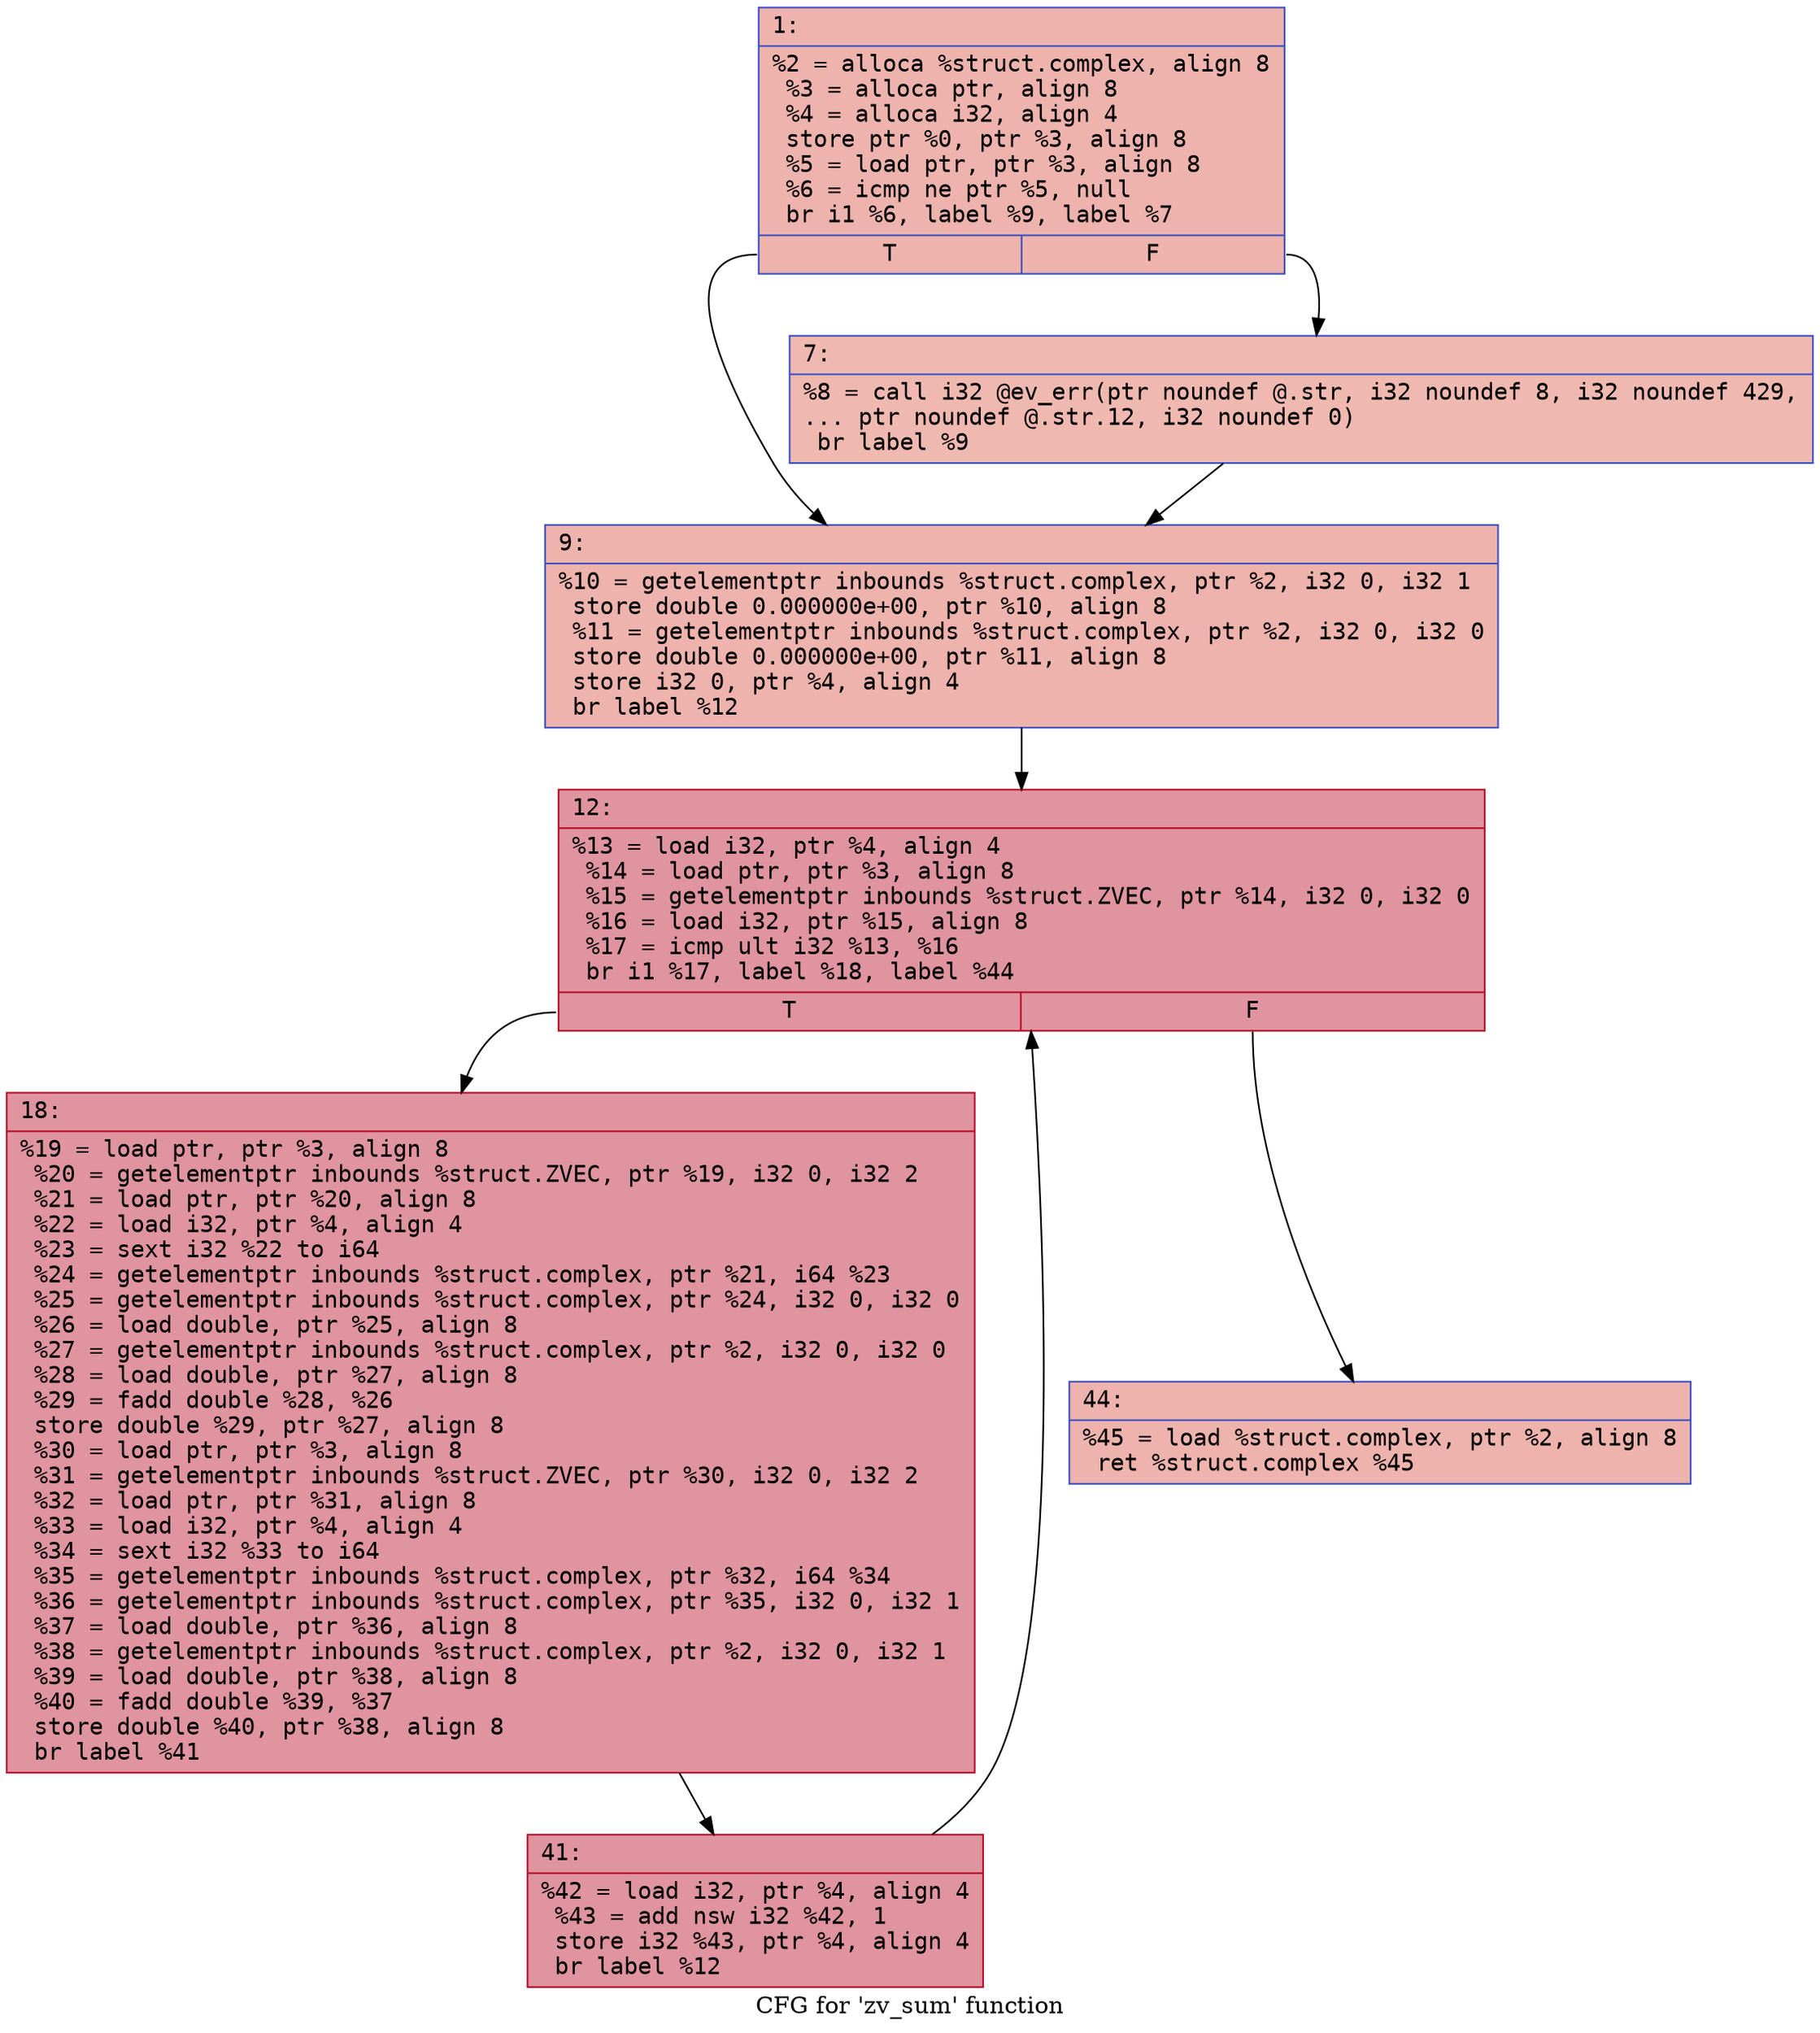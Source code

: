 digraph "CFG for 'zv_sum' function" {
	label="CFG for 'zv_sum' function";

	Node0x600000d8fcf0 [shape=record,color="#3d50c3ff", style=filled, fillcolor="#d6524470" fontname="Courier",label="{1:\l|  %2 = alloca %struct.complex, align 8\l  %3 = alloca ptr, align 8\l  %4 = alloca i32, align 4\l  store ptr %0, ptr %3, align 8\l  %5 = load ptr, ptr %3, align 8\l  %6 = icmp ne ptr %5, null\l  br i1 %6, label %9, label %7\l|{<s0>T|<s1>F}}"];
	Node0x600000d8fcf0:s0 -> Node0x600000d8fd90[tooltip="1 -> 9\nProbability 62.50%" ];
	Node0x600000d8fcf0:s1 -> Node0x600000d8fd40[tooltip="1 -> 7\nProbability 37.50%" ];
	Node0x600000d8fd40 [shape=record,color="#3d50c3ff", style=filled, fillcolor="#de614d70" fontname="Courier",label="{7:\l|  %8 = call i32 @ev_err(ptr noundef @.str, i32 noundef 8, i32 noundef 429,\l... ptr noundef @.str.12, i32 noundef 0)\l  br label %9\l}"];
	Node0x600000d8fd40 -> Node0x600000d8fd90[tooltip="7 -> 9\nProbability 100.00%" ];
	Node0x600000d8fd90 [shape=record,color="#3d50c3ff", style=filled, fillcolor="#d6524470" fontname="Courier",label="{9:\l|  %10 = getelementptr inbounds %struct.complex, ptr %2, i32 0, i32 1\l  store double 0.000000e+00, ptr %10, align 8\l  %11 = getelementptr inbounds %struct.complex, ptr %2, i32 0, i32 0\l  store double 0.000000e+00, ptr %11, align 8\l  store i32 0, ptr %4, align 4\l  br label %12\l}"];
	Node0x600000d8fd90 -> Node0x600000d8fde0[tooltip="9 -> 12\nProbability 100.00%" ];
	Node0x600000d8fde0 [shape=record,color="#b70d28ff", style=filled, fillcolor="#b70d2870" fontname="Courier",label="{12:\l|  %13 = load i32, ptr %4, align 4\l  %14 = load ptr, ptr %3, align 8\l  %15 = getelementptr inbounds %struct.ZVEC, ptr %14, i32 0, i32 0\l  %16 = load i32, ptr %15, align 8\l  %17 = icmp ult i32 %13, %16\l  br i1 %17, label %18, label %44\l|{<s0>T|<s1>F}}"];
	Node0x600000d8fde0:s0 -> Node0x600000d8fe30[tooltip="12 -> 18\nProbability 96.88%" ];
	Node0x600000d8fde0:s1 -> Node0x600000d8fed0[tooltip="12 -> 44\nProbability 3.12%" ];
	Node0x600000d8fe30 [shape=record,color="#b70d28ff", style=filled, fillcolor="#b70d2870" fontname="Courier",label="{18:\l|  %19 = load ptr, ptr %3, align 8\l  %20 = getelementptr inbounds %struct.ZVEC, ptr %19, i32 0, i32 2\l  %21 = load ptr, ptr %20, align 8\l  %22 = load i32, ptr %4, align 4\l  %23 = sext i32 %22 to i64\l  %24 = getelementptr inbounds %struct.complex, ptr %21, i64 %23\l  %25 = getelementptr inbounds %struct.complex, ptr %24, i32 0, i32 0\l  %26 = load double, ptr %25, align 8\l  %27 = getelementptr inbounds %struct.complex, ptr %2, i32 0, i32 0\l  %28 = load double, ptr %27, align 8\l  %29 = fadd double %28, %26\l  store double %29, ptr %27, align 8\l  %30 = load ptr, ptr %3, align 8\l  %31 = getelementptr inbounds %struct.ZVEC, ptr %30, i32 0, i32 2\l  %32 = load ptr, ptr %31, align 8\l  %33 = load i32, ptr %4, align 4\l  %34 = sext i32 %33 to i64\l  %35 = getelementptr inbounds %struct.complex, ptr %32, i64 %34\l  %36 = getelementptr inbounds %struct.complex, ptr %35, i32 0, i32 1\l  %37 = load double, ptr %36, align 8\l  %38 = getelementptr inbounds %struct.complex, ptr %2, i32 0, i32 1\l  %39 = load double, ptr %38, align 8\l  %40 = fadd double %39, %37\l  store double %40, ptr %38, align 8\l  br label %41\l}"];
	Node0x600000d8fe30 -> Node0x600000d8fe80[tooltip="18 -> 41\nProbability 100.00%" ];
	Node0x600000d8fe80 [shape=record,color="#b70d28ff", style=filled, fillcolor="#b70d2870" fontname="Courier",label="{41:\l|  %42 = load i32, ptr %4, align 4\l  %43 = add nsw i32 %42, 1\l  store i32 %43, ptr %4, align 4\l  br label %12\l}"];
	Node0x600000d8fe80 -> Node0x600000d8fde0[tooltip="41 -> 12\nProbability 100.00%" ];
	Node0x600000d8fed0 [shape=record,color="#3d50c3ff", style=filled, fillcolor="#d6524470" fontname="Courier",label="{44:\l|  %45 = load %struct.complex, ptr %2, align 8\l  ret %struct.complex %45\l}"];
}
